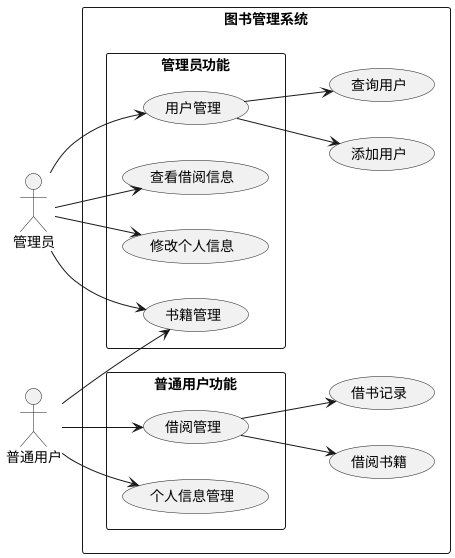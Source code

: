 @startuml
left to right direction
actor 管理员
actor 普通用户
rectangle 图书管理系统 {
    rectangle 管理员功能 {
        usecase 用户管理
        usecase 查看借阅信息
        usecase 修改个人信息
        usecase 书籍管理
        管理员 --> 用户管理
        管理员 --> 查看借阅信息
        管理员 --> 修改个人信息
        管理员 --> 书籍管理
    }
    rectangle 普通用户功能 {
        usecase 借阅管理
        usecase 个人信息管理
        usecase 书籍管理
        普通用户 --> 借阅管理
        普通用户 --> 个人信息管理
        普通用户 --> 书籍管理
    }
    usecase 添加用户
    usecase 查询用户
    usecase 借阅书籍
    usecase 借书记录
    用户管理 --> 添加用户
    用户管理 --> 查询用户
    借阅管理 --> 借阅书籍
    借阅管理 --> 借书记录
}
@enduml